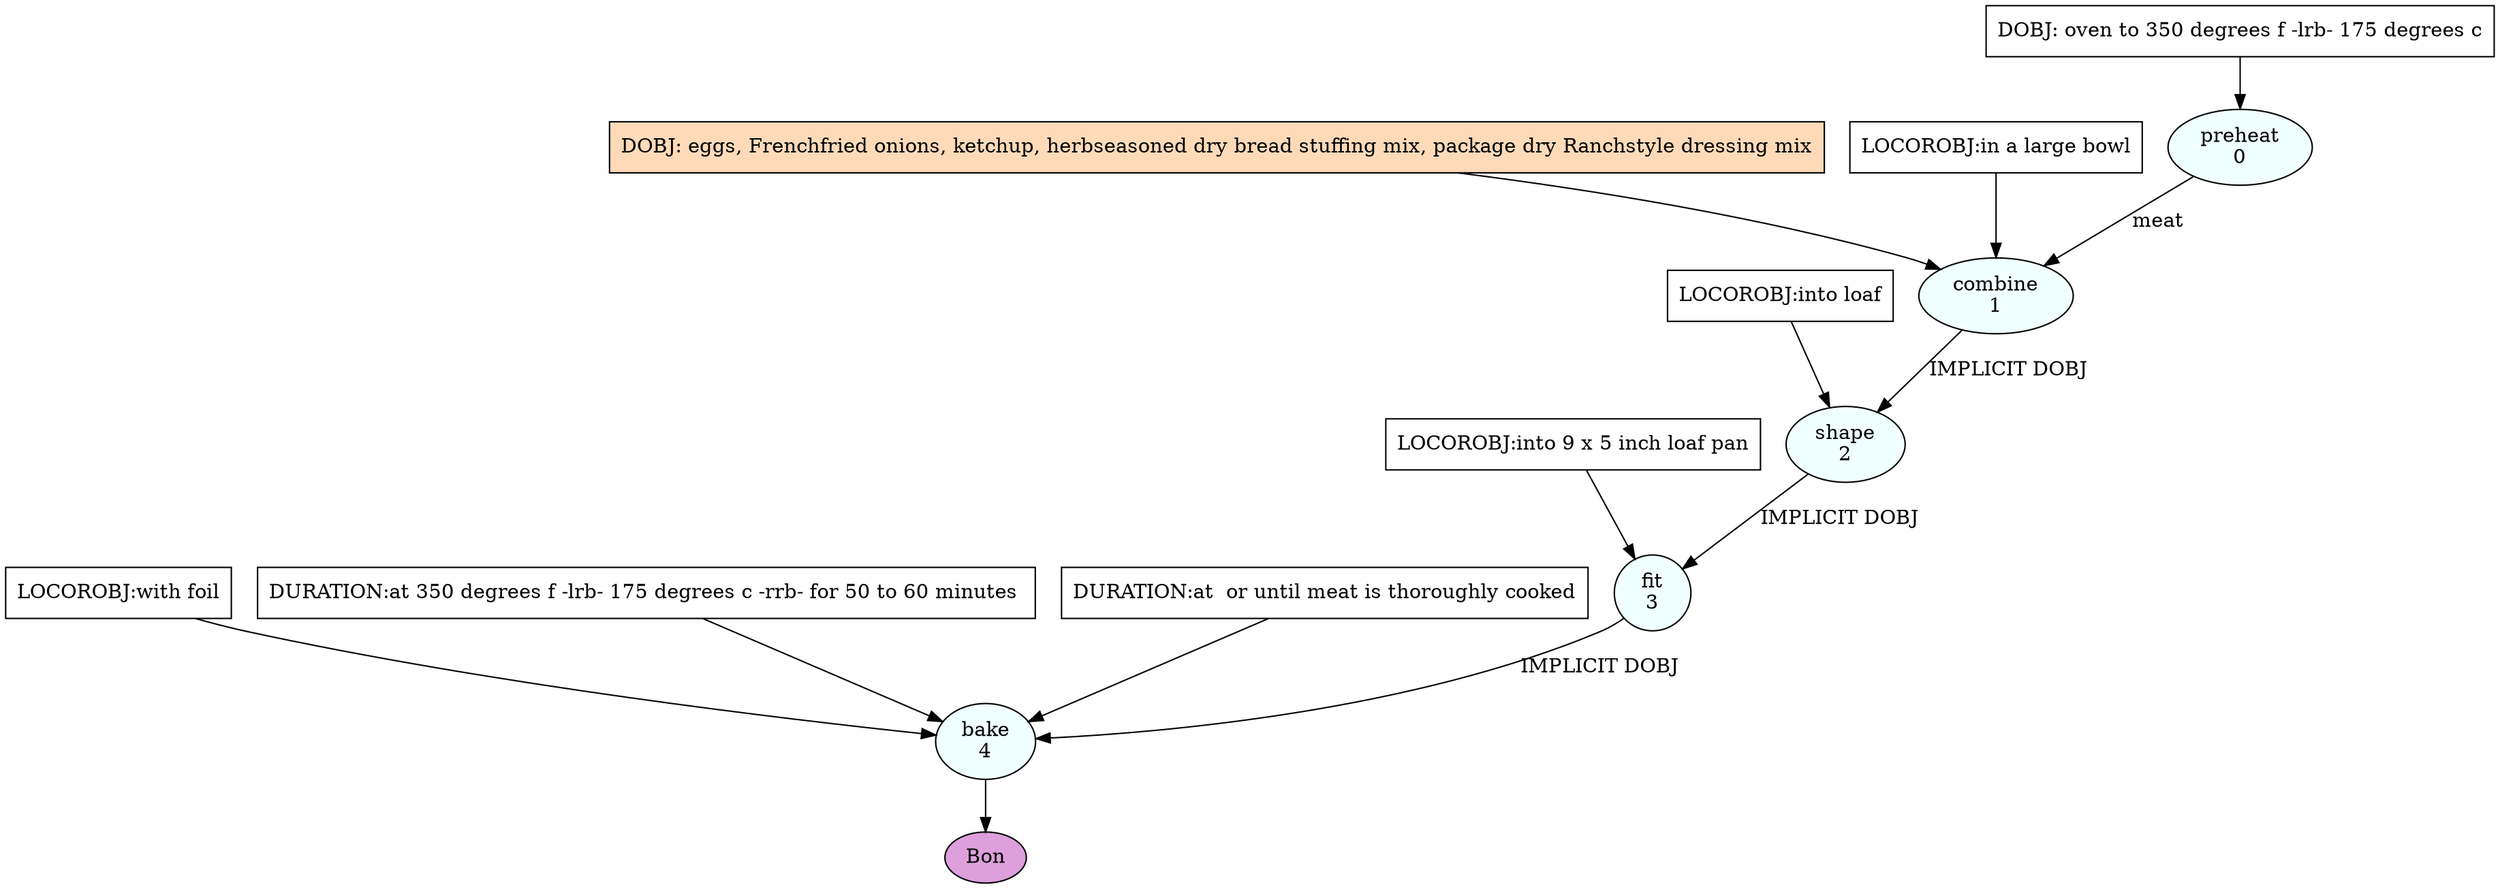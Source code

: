 digraph recipe {
E0[label="preheat
0", shape=oval, style=filled, fillcolor=azure]
E1[label="combine
1", shape=oval, style=filled, fillcolor=azure]
E2[label="shape
2", shape=oval, style=filled, fillcolor=azure]
E3[label="fit
3", shape=oval, style=filled, fillcolor=azure]
E4[label="bake
4", shape=oval, style=filled, fillcolor=azure]
D0[label="DOBJ: oven to 350 degrees f -lrb- 175 degrees c", shape=box, style=filled, fillcolor=white]
D0 -> E0
D1_ing[label="DOBJ: eggs, Frenchfried onions, ketchup, herbseasoned dry bread stuffing mix, package dry Ranchstyle dressing mix", shape=box, style=filled, fillcolor=peachpuff]
D1_ing -> E1
E0 -> E1 [label="meat "]
P1_0_0[label="LOCOROBJ:in a large bowl", shape=box, style=filled, fillcolor=white]
P1_0_0 -> E1
E1 -> E2 [label="IMPLICIT DOBJ"]
P2_0_0[label="LOCOROBJ:into loaf", shape=box, style=filled, fillcolor=white]
P2_0_0 -> E2
E2 -> E3 [label="IMPLICIT DOBJ"]
P3_0_0[label="LOCOROBJ:into 9 x 5 inch loaf pan", shape=box, style=filled, fillcolor=white]
P3_0_0 -> E3
E3 -> E4 [label="IMPLICIT DOBJ"]
P4_0_0[label="LOCOROBJ:with foil", shape=box, style=filled, fillcolor=white]
P4_0_0 -> E4
P4_1_0[label="DURATION:at 350 degrees f -lrb- 175 degrees c -rrb- for 50 to 60 minutes ", shape=box, style=filled, fillcolor=white]
P4_1_0 -> E4
P4_1_1[label="DURATION:at  or until meat is thoroughly cooked", shape=box, style=filled, fillcolor=white]
P4_1_1 -> E4
EOR[label="Bon", shape=oval, style=filled, fillcolor=plum]
E4 -> EOR
}
